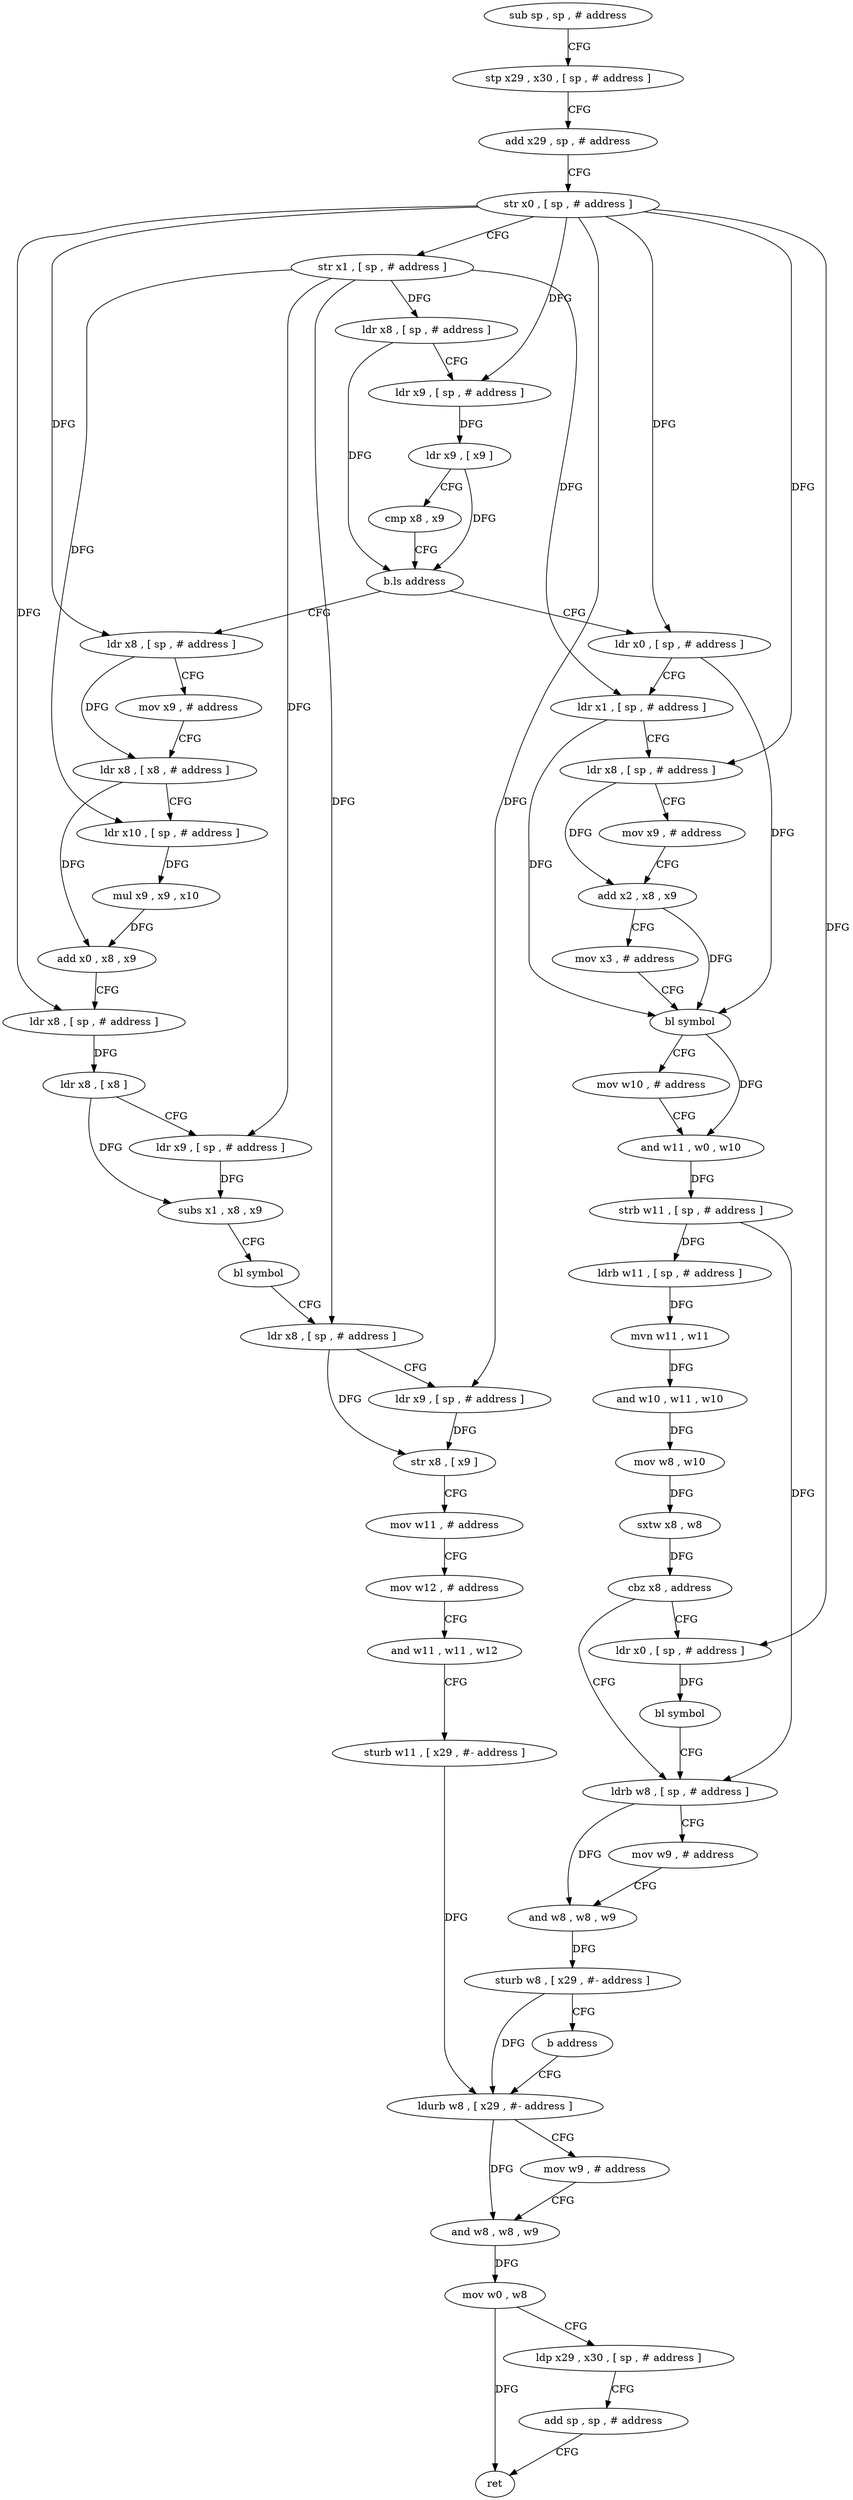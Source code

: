 digraph "func" {
"4326736" [label = "sub sp , sp , # address" ]
"4326740" [label = "stp x29 , x30 , [ sp , # address ]" ]
"4326744" [label = "add x29 , sp , # address" ]
"4326748" [label = "str x0 , [ sp , # address ]" ]
"4326752" [label = "str x1 , [ sp , # address ]" ]
"4326756" [label = "ldr x8 , [ sp , # address ]" ]
"4326760" [label = "ldr x9 , [ sp , # address ]" ]
"4326764" [label = "ldr x9 , [ x9 ]" ]
"4326768" [label = "cmp x8 , x9" ]
"4326772" [label = "b.ls address" ]
"4326868" [label = "ldr x8 , [ sp , # address ]" ]
"4326776" [label = "ldr x0 , [ sp , # address ]" ]
"4326872" [label = "mov x9 , # address" ]
"4326876" [label = "ldr x8 , [ x8 , # address ]" ]
"4326880" [label = "ldr x10 , [ sp , # address ]" ]
"4326884" [label = "mul x9 , x9 , x10" ]
"4326888" [label = "add x0 , x8 , x9" ]
"4326892" [label = "ldr x8 , [ sp , # address ]" ]
"4326896" [label = "ldr x8 , [ x8 ]" ]
"4326900" [label = "ldr x9 , [ sp , # address ]" ]
"4326904" [label = "subs x1 , x8 , x9" ]
"4326908" [label = "bl symbol" ]
"4326912" [label = "ldr x8 , [ sp , # address ]" ]
"4326916" [label = "ldr x9 , [ sp , # address ]" ]
"4326920" [label = "str x8 , [ x9 ]" ]
"4326924" [label = "mov w11 , # address" ]
"4326928" [label = "mov w12 , # address" ]
"4326932" [label = "and w11 , w11 , w12" ]
"4326936" [label = "sturb w11 , [ x29 , #- address ]" ]
"4326940" [label = "ldurb w8 , [ x29 , #- address ]" ]
"4326780" [label = "ldr x1 , [ sp , # address ]" ]
"4326784" [label = "ldr x8 , [ sp , # address ]" ]
"4326788" [label = "mov x9 , # address" ]
"4326792" [label = "add x2 , x8 , x9" ]
"4326796" [label = "mov x3 , # address" ]
"4326800" [label = "bl symbol" ]
"4326804" [label = "mov w10 , # address" ]
"4326808" [label = "and w11 , w0 , w10" ]
"4326812" [label = "strb w11 , [ sp , # address ]" ]
"4326816" [label = "ldrb w11 , [ sp , # address ]" ]
"4326820" [label = "mvn w11 , w11" ]
"4326824" [label = "and w10 , w11 , w10" ]
"4326828" [label = "mov w8 , w10" ]
"4326832" [label = "sxtw x8 , w8" ]
"4326836" [label = "cbz x8 , address" ]
"4326848" [label = "ldrb w8 , [ sp , # address ]" ]
"4326840" [label = "ldr x0 , [ sp , # address ]" ]
"4326852" [label = "mov w9 , # address" ]
"4326856" [label = "and w8 , w8 , w9" ]
"4326860" [label = "sturb w8 , [ x29 , #- address ]" ]
"4326864" [label = "b address" ]
"4326844" [label = "bl symbol" ]
"4326944" [label = "mov w9 , # address" ]
"4326948" [label = "and w8 , w8 , w9" ]
"4326952" [label = "mov w0 , w8" ]
"4326956" [label = "ldp x29 , x30 , [ sp , # address ]" ]
"4326960" [label = "add sp , sp , # address" ]
"4326964" [label = "ret" ]
"4326736" -> "4326740" [ label = "CFG" ]
"4326740" -> "4326744" [ label = "CFG" ]
"4326744" -> "4326748" [ label = "CFG" ]
"4326748" -> "4326752" [ label = "CFG" ]
"4326748" -> "4326760" [ label = "DFG" ]
"4326748" -> "4326868" [ label = "DFG" ]
"4326748" -> "4326892" [ label = "DFG" ]
"4326748" -> "4326916" [ label = "DFG" ]
"4326748" -> "4326776" [ label = "DFG" ]
"4326748" -> "4326784" [ label = "DFG" ]
"4326748" -> "4326840" [ label = "DFG" ]
"4326752" -> "4326756" [ label = "DFG" ]
"4326752" -> "4326880" [ label = "DFG" ]
"4326752" -> "4326900" [ label = "DFG" ]
"4326752" -> "4326912" [ label = "DFG" ]
"4326752" -> "4326780" [ label = "DFG" ]
"4326756" -> "4326760" [ label = "CFG" ]
"4326756" -> "4326772" [ label = "DFG" ]
"4326760" -> "4326764" [ label = "DFG" ]
"4326764" -> "4326768" [ label = "CFG" ]
"4326764" -> "4326772" [ label = "DFG" ]
"4326768" -> "4326772" [ label = "CFG" ]
"4326772" -> "4326868" [ label = "CFG" ]
"4326772" -> "4326776" [ label = "CFG" ]
"4326868" -> "4326872" [ label = "CFG" ]
"4326868" -> "4326876" [ label = "DFG" ]
"4326776" -> "4326780" [ label = "CFG" ]
"4326776" -> "4326800" [ label = "DFG" ]
"4326872" -> "4326876" [ label = "CFG" ]
"4326876" -> "4326880" [ label = "CFG" ]
"4326876" -> "4326888" [ label = "DFG" ]
"4326880" -> "4326884" [ label = "DFG" ]
"4326884" -> "4326888" [ label = "DFG" ]
"4326888" -> "4326892" [ label = "CFG" ]
"4326892" -> "4326896" [ label = "DFG" ]
"4326896" -> "4326900" [ label = "CFG" ]
"4326896" -> "4326904" [ label = "DFG" ]
"4326900" -> "4326904" [ label = "DFG" ]
"4326904" -> "4326908" [ label = "CFG" ]
"4326908" -> "4326912" [ label = "CFG" ]
"4326912" -> "4326916" [ label = "CFG" ]
"4326912" -> "4326920" [ label = "DFG" ]
"4326916" -> "4326920" [ label = "DFG" ]
"4326920" -> "4326924" [ label = "CFG" ]
"4326924" -> "4326928" [ label = "CFG" ]
"4326928" -> "4326932" [ label = "CFG" ]
"4326932" -> "4326936" [ label = "CFG" ]
"4326936" -> "4326940" [ label = "DFG" ]
"4326940" -> "4326944" [ label = "CFG" ]
"4326940" -> "4326948" [ label = "DFG" ]
"4326780" -> "4326784" [ label = "CFG" ]
"4326780" -> "4326800" [ label = "DFG" ]
"4326784" -> "4326788" [ label = "CFG" ]
"4326784" -> "4326792" [ label = "DFG" ]
"4326788" -> "4326792" [ label = "CFG" ]
"4326792" -> "4326796" [ label = "CFG" ]
"4326792" -> "4326800" [ label = "DFG" ]
"4326796" -> "4326800" [ label = "CFG" ]
"4326800" -> "4326804" [ label = "CFG" ]
"4326800" -> "4326808" [ label = "DFG" ]
"4326804" -> "4326808" [ label = "CFG" ]
"4326808" -> "4326812" [ label = "DFG" ]
"4326812" -> "4326816" [ label = "DFG" ]
"4326812" -> "4326848" [ label = "DFG" ]
"4326816" -> "4326820" [ label = "DFG" ]
"4326820" -> "4326824" [ label = "DFG" ]
"4326824" -> "4326828" [ label = "DFG" ]
"4326828" -> "4326832" [ label = "DFG" ]
"4326832" -> "4326836" [ label = "DFG" ]
"4326836" -> "4326848" [ label = "CFG" ]
"4326836" -> "4326840" [ label = "CFG" ]
"4326848" -> "4326852" [ label = "CFG" ]
"4326848" -> "4326856" [ label = "DFG" ]
"4326840" -> "4326844" [ label = "DFG" ]
"4326852" -> "4326856" [ label = "CFG" ]
"4326856" -> "4326860" [ label = "DFG" ]
"4326860" -> "4326864" [ label = "CFG" ]
"4326860" -> "4326940" [ label = "DFG" ]
"4326864" -> "4326940" [ label = "CFG" ]
"4326844" -> "4326848" [ label = "CFG" ]
"4326944" -> "4326948" [ label = "CFG" ]
"4326948" -> "4326952" [ label = "DFG" ]
"4326952" -> "4326956" [ label = "CFG" ]
"4326952" -> "4326964" [ label = "DFG" ]
"4326956" -> "4326960" [ label = "CFG" ]
"4326960" -> "4326964" [ label = "CFG" ]
}
